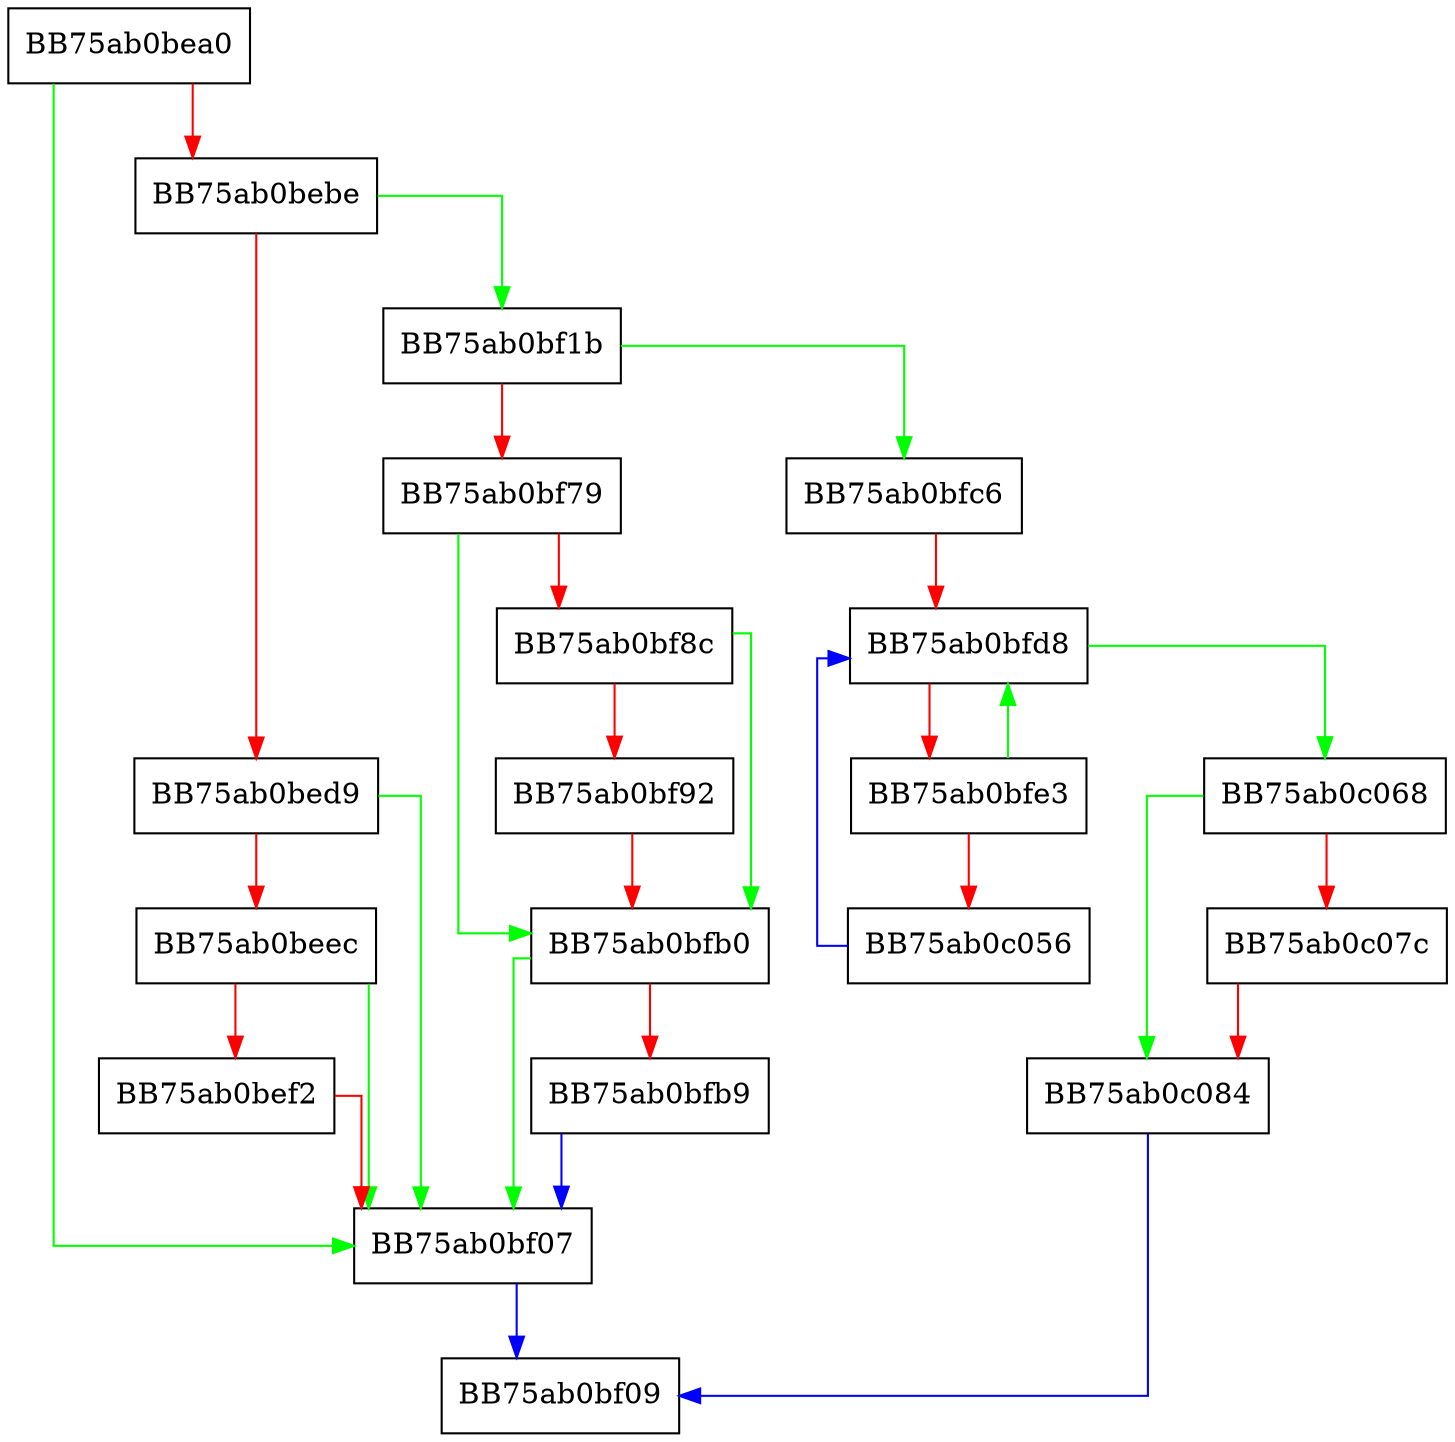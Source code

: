 digraph RegExpandUserKey {
  node [shape="box"];
  graph [splines=ortho];
  BB75ab0bea0 -> BB75ab0bf07 [color="green"];
  BB75ab0bea0 -> BB75ab0bebe [color="red"];
  BB75ab0bebe -> BB75ab0bf1b [color="green"];
  BB75ab0bebe -> BB75ab0bed9 [color="red"];
  BB75ab0bed9 -> BB75ab0bf07 [color="green"];
  BB75ab0bed9 -> BB75ab0beec [color="red"];
  BB75ab0beec -> BB75ab0bf07 [color="green"];
  BB75ab0beec -> BB75ab0bef2 [color="red"];
  BB75ab0bef2 -> BB75ab0bf07 [color="red"];
  BB75ab0bf07 -> BB75ab0bf09 [color="blue"];
  BB75ab0bf1b -> BB75ab0bfc6 [color="green"];
  BB75ab0bf1b -> BB75ab0bf79 [color="red"];
  BB75ab0bf79 -> BB75ab0bfb0 [color="green"];
  BB75ab0bf79 -> BB75ab0bf8c [color="red"];
  BB75ab0bf8c -> BB75ab0bfb0 [color="green"];
  BB75ab0bf8c -> BB75ab0bf92 [color="red"];
  BB75ab0bf92 -> BB75ab0bfb0 [color="red"];
  BB75ab0bfb0 -> BB75ab0bf07 [color="green"];
  BB75ab0bfb0 -> BB75ab0bfb9 [color="red"];
  BB75ab0bfb9 -> BB75ab0bf07 [color="blue"];
  BB75ab0bfc6 -> BB75ab0bfd8 [color="red"];
  BB75ab0bfd8 -> BB75ab0c068 [color="green"];
  BB75ab0bfd8 -> BB75ab0bfe3 [color="red"];
  BB75ab0bfe3 -> BB75ab0bfd8 [color="green"];
  BB75ab0bfe3 -> BB75ab0c056 [color="red"];
  BB75ab0c056 -> BB75ab0bfd8 [color="blue"];
  BB75ab0c068 -> BB75ab0c084 [color="green"];
  BB75ab0c068 -> BB75ab0c07c [color="red"];
  BB75ab0c07c -> BB75ab0c084 [color="red"];
  BB75ab0c084 -> BB75ab0bf09 [color="blue"];
}